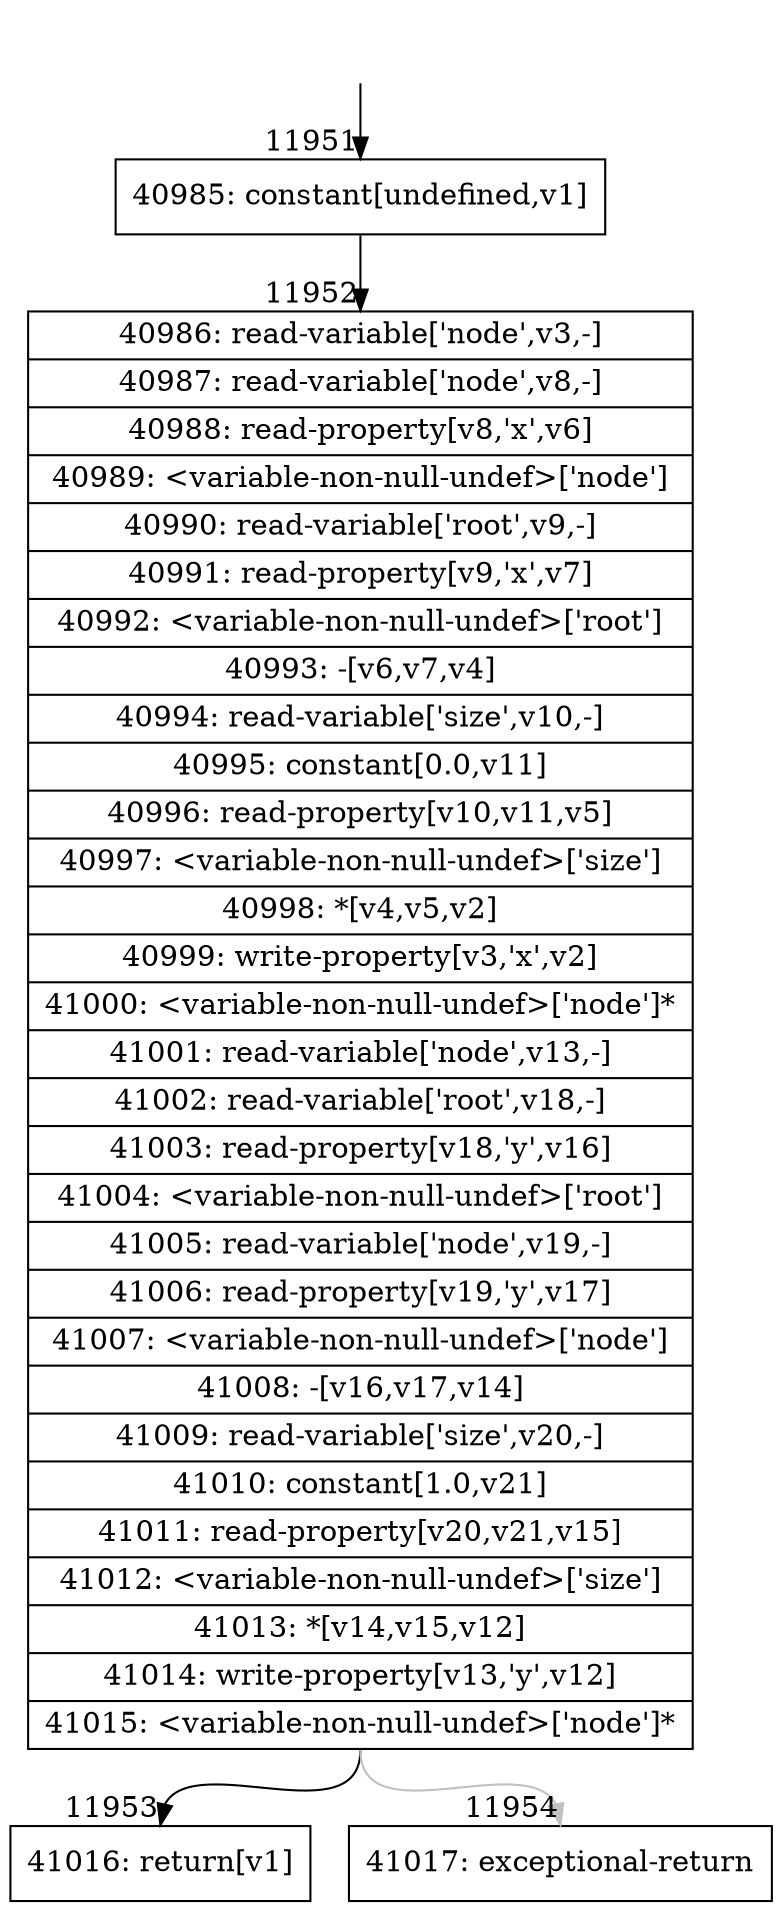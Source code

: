 digraph {
rankdir="TD"
BB_entry1104[shape=none,label=""];
BB_entry1104 -> BB11951 [tailport=s, headport=n, headlabel="    11951"]
BB11951 [shape=record label="{40985: constant[undefined,v1]}" ] 
BB11951 -> BB11952 [tailport=s, headport=n, headlabel="      11952"]
BB11952 [shape=record label="{40986: read-variable['node',v3,-]|40987: read-variable['node',v8,-]|40988: read-property[v8,'x',v6]|40989: \<variable-non-null-undef\>['node']|40990: read-variable['root',v9,-]|40991: read-property[v9,'x',v7]|40992: \<variable-non-null-undef\>['root']|40993: -[v6,v7,v4]|40994: read-variable['size',v10,-]|40995: constant[0.0,v11]|40996: read-property[v10,v11,v5]|40997: \<variable-non-null-undef\>['size']|40998: *[v4,v5,v2]|40999: write-property[v3,'x',v2]|41000: \<variable-non-null-undef\>['node']*|41001: read-variable['node',v13,-]|41002: read-variable['root',v18,-]|41003: read-property[v18,'y',v16]|41004: \<variable-non-null-undef\>['root']|41005: read-variable['node',v19,-]|41006: read-property[v19,'y',v17]|41007: \<variable-non-null-undef\>['node']|41008: -[v16,v17,v14]|41009: read-variable['size',v20,-]|41010: constant[1.0,v21]|41011: read-property[v20,v21,v15]|41012: \<variable-non-null-undef\>['size']|41013: *[v14,v15,v12]|41014: write-property[v13,'y',v12]|41015: \<variable-non-null-undef\>['node']*}" ] 
BB11952 -> BB11953 [tailport=s, headport=n, headlabel="      11953"]
BB11952 -> BB11954 [tailport=s, headport=n, color=gray, headlabel="      11954"]
BB11953 [shape=record label="{41016: return[v1]}" ] 
BB11954 [shape=record label="{41017: exceptional-return}" ] 
//#$~ 7180
}
